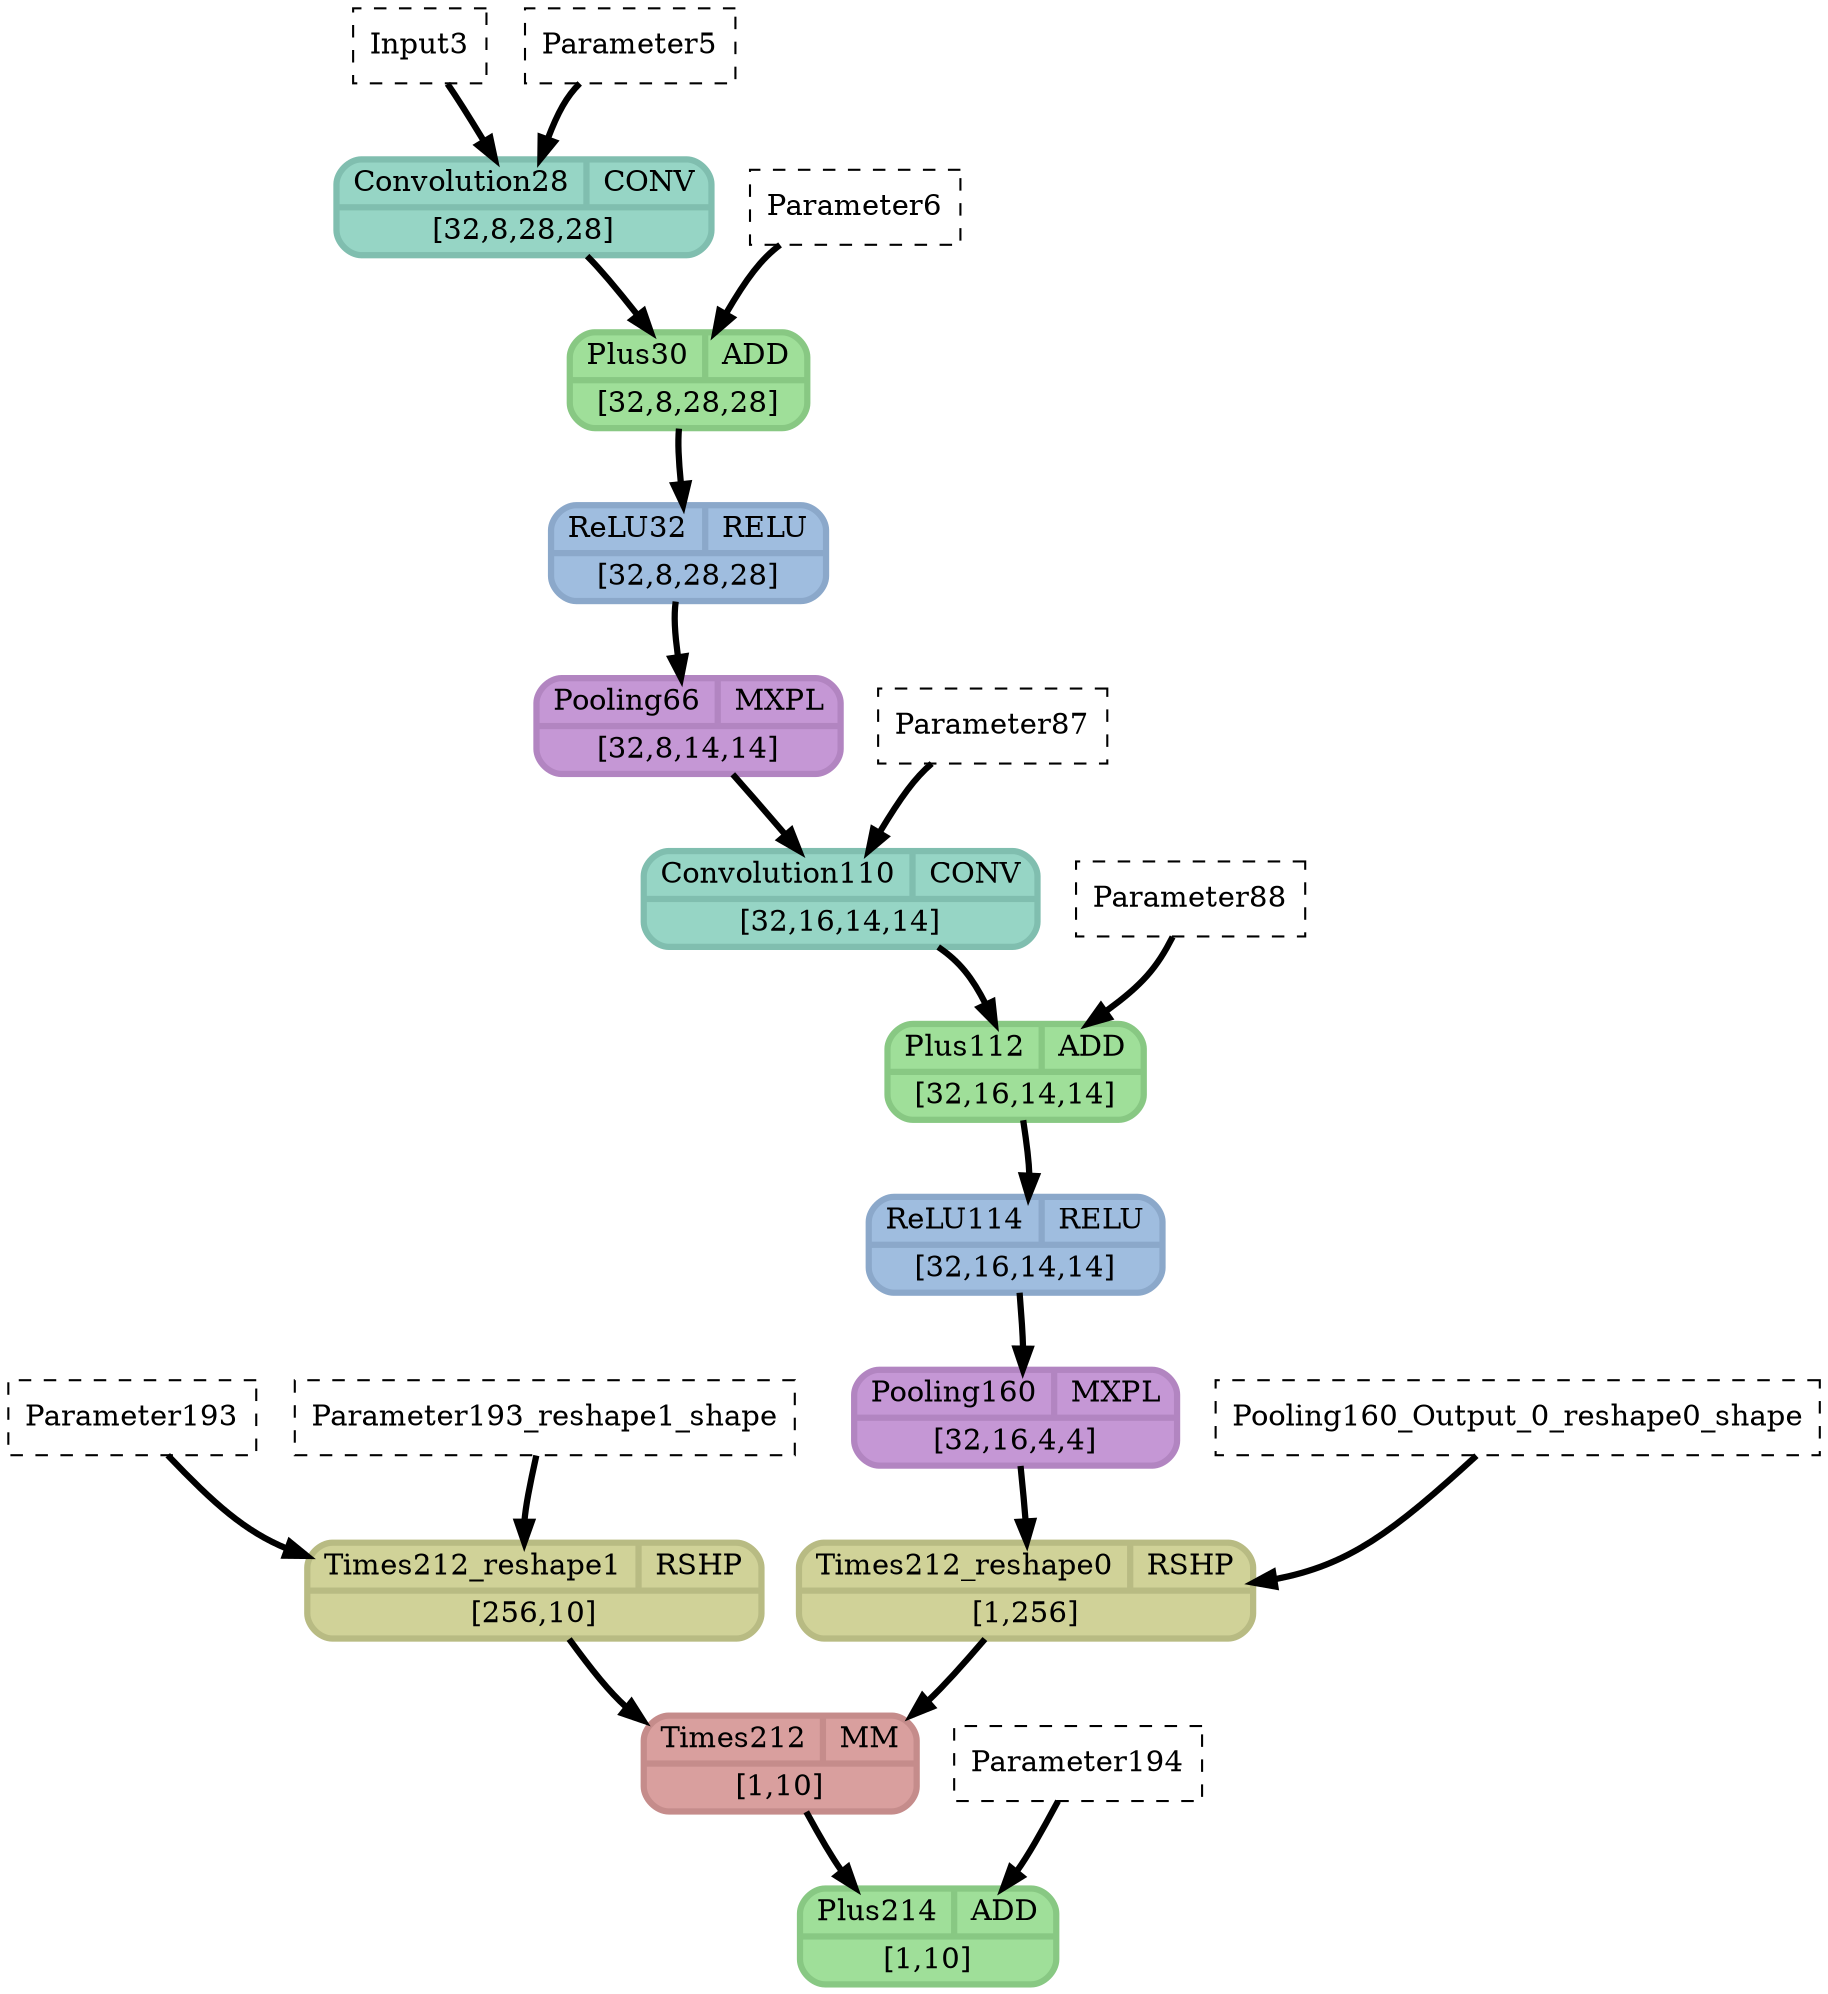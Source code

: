 strict digraph {
  graph [
    rankdir="TB"
    overlap=prism
    overlap_shrink=true
    splines=curved
  ];
  node [
    shape=Mrecord
  ];
  edge [
    penwidth=3
  ];

  // Node definitions.
  "Parameter193" [
    id=0
    name="Parameter193"
    type=constant_input
    label="Parameter193"
    inputs=""
    outputs=""
    shape=box
    style="filled,dashed"
    fillcolor="white"
  ];
  "Parameter193_reshape1_shape" [
    id=1
    name="Parameter193_reshape1_shape"
    type=constant_input
    label="Parameter193_reshape1_shape"
    inputs=""
    outputs=""
    shape=box
    style="filled,dashed"
    fillcolor="white"
  ];
  "Parameter193_reshape1" [
    id=2
    name="Parameter193_reshape1"
    type=Reshape
    label="{ {Times212_reshape1  | RSHP} | [256,10] }"
    inputs="Parameter193;Parameter193_reshape1_shape"
    outputs="Parameter193_reshape1"
    penwidth=3
    style=filled
    color="#b8bb83"
    fontcolor="#000000"
    fillcolor="#d0d298"
  ];
  "Input3" [
    id=3
    name="Input3"
    type=constant_input
    label="Input3"
    inputs=""
    outputs=""
    shape=box
    style="filled,dashed"
    fillcolor="white"
  ];
  "Parameter5" [
    id=4
    name="Parameter5"
    type=constant_input
    label="Parameter5"
    inputs=""
    outputs=""
    shape=box
    style="filled,dashed"
    fillcolor="white"
  ];
  "Convolution28_Output_0" [
    id=5
    name="Convolution28_Output_0"
    type=Conv
    label="{ {Convolution28  | CONV} | [32,8,28,28] }"
    inputs="Input3;Parameter5"
    outputs="Convolution28_Output_0"
    penwidth=3
    style=filled
    color="#80beaf"
    fontcolor="#000000"
    fillcolor="#96d5c5"
  ];
  "Parameter6" [
    id=6
    name="Parameter6"
    type=constant_input
    label="Parameter6"
    inputs=""
    outputs=""
    shape=box
    style="filled,dashed"
    fillcolor="white"
  ];
  "Plus30_Output_0" [
    id=7
    name="Plus30_Output_0"
    type=Add
    label="{ {Plus30  | ADD} | [32,8,28,28] }"
    inputs="Convolution28_Output_0;Parameter6"
    outputs="Plus30_Output_0"
    penwidth=3
    style=filled
    color="#88c883"
    fontcolor="#000000"
    fillcolor="#9fdf99"
  ];
  "ReLU32_Output_0" [
    id=8
    name="ReLU32_Output_0"
    type=Relu
    label="{ {ReLU32  | RELU} | [32,8,28,28] }"
    inputs="Plus30_Output_0"
    outputs="ReLU32_Output_0"
    penwidth=3
    style=filled
    color="#8ba8ca"
    fontcolor="#000000"
    fillcolor="#9fbddf"
  ];
  "Pooling66_Output_0" [
    id=9
    name="Pooling66_Output_0"
    type=MaxPool
    label="{ {Pooling66  | MXPL} | [32,8,14,14] }"
    inputs="ReLU32_Output_0"
    outputs="Pooling66_Output_0"
    penwidth=3
    style=filled
    color="#b285c1"
    fontcolor="#000000"
    fillcolor="#c597d5"
  ];
  "Parameter87" [
    id=10
    name="Parameter87"
    type=constant_input
    label="Parameter87"
    inputs=""
    outputs=""
    shape=box
    style="filled,dashed"
    fillcolor="white"
  ];
  "Convolution110_Output_0" [
    id=11
    name="Convolution110_Output_0"
    type=Conv
    label="{ {Convolution110  | CONV} | [32,16,14,14] }"
    inputs="Pooling66_Output_0;Parameter87"
    outputs="Convolution110_Output_0"
    penwidth=3
    style=filled
    color="#80beaf"
    fontcolor="#000000"
    fillcolor="#96d5c5"
  ];
  "Parameter88" [
    id=12
    name="Parameter88"
    type=constant_input
    label="Parameter88"
    inputs=""
    outputs=""
    shape=box
    style="filled,dashed"
    fillcolor="white"
  ];
  "Plus112_Output_0" [
    id=13
    name="Plus112_Output_0"
    type=Add
    label="{ {Plus112  | ADD} | [32,16,14,14] }"
    inputs="Convolution110_Output_0;Parameter88"
    outputs="Plus112_Output_0"
    penwidth=3
    style=filled
    color="#88c883"
    fontcolor="#000000"
    fillcolor="#9fdf99"
  ];
  "ReLU114_Output_0" [
    id=14
    name="ReLU114_Output_0"
    type=Relu
    label="{ {ReLU114  | RELU} | [32,16,14,14] }"
    inputs="Plus112_Output_0"
    outputs="ReLU114_Output_0"
    penwidth=3
    style=filled
    color="#8ba8ca"
    fontcolor="#000000"
    fillcolor="#9fbddf"
  ];
  "Pooling160_Output_0" [
    id=15
    name="Pooling160_Output_0"
    type=MaxPool
    label="{ {Pooling160  | MXPL} | [32,16,4,4] }"
    inputs="ReLU114_Output_0"
    outputs="Pooling160_Output_0"
    penwidth=3
    style=filled
    color="#b285c1"
    fontcolor="#000000"
    fillcolor="#c597d5"
  ];
  "Pooling160_Output_0_reshape0_shape" [
    id=16
    name="Pooling160_Output_0_reshape0_shape"
    type=constant_input
    label="Pooling160_Output_0_reshape0_shape"
    inputs=""
    outputs=""
    shape=box
    style="filled,dashed"
    fillcolor="white"
  ];
  "Pooling160_Output_0_reshape0" [
    id=17
    name="Pooling160_Output_0_reshape0"
    type=Reshape
    label="{ {Times212_reshape0  | RSHP} | [1,256] }"
    inputs="Pooling160_Output_0;Pooling160_Output_0_reshape0_shape"
    outputs="Pooling160_Output_0_reshape0"
    penwidth=3
    style=filled
    color="#b8bb83"
    fontcolor="#000000"
    fillcolor="#d0d298"
  ];
  "Times212_Output_0" [
    id=18
    name="Times212_Output_0"
    type=MatMul
    label="{ {Times212  | MM} | [1,10] }"
    inputs="Pooling160_Output_0_reshape0;Parameter193_reshape1"
    outputs="Times212_Output_0"
    penwidth=3
    style=filled
    color="#c58c8b"
    fontcolor="#000000"
    fillcolor="#d99f9e"
  ];
  "Parameter194" [
    id=19
    name="Parameter194"
    type=constant_input
    label="Parameter194"
    inputs=""
    outputs=""
    shape=box
    style="filled,dashed"
    fillcolor="white"
  ];
  "Plus214_Output_0" [
    id=20
    name="Plus214_Output_0"
    type=Add
    label="{ {Plus214  | ADD} | [1,10] }"
    inputs="Times212_Output_0;Parameter194"
    outputs="Plus214_Output_0"
    penwidth=3
    style=filled
    color="#88c883"
    fontcolor="#000000"
    fillcolor="#9fdf99"
  ];

  // Edge definitions.
  "Parameter193" -> "Parameter193_reshape1";
  "Parameter193_reshape1_shape" -> "Parameter193_reshape1";
  "Parameter193_reshape1" -> "Times212_Output_0";
  "Input3" -> "Convolution28_Output_0";
  "Parameter5" -> "Convolution28_Output_0";
  "Convolution28_Output_0" -> "Plus30_Output_0";
  "Parameter6" -> "Plus30_Output_0";
  "Plus30_Output_0" -> "ReLU32_Output_0";
  "ReLU32_Output_0" -> "Pooling66_Output_0";
  "Pooling66_Output_0" -> "Convolution110_Output_0";
  "Parameter87" -> "Convolution110_Output_0";
  "Convolution110_Output_0" -> "Plus112_Output_0";
  "Parameter88" -> "Plus112_Output_0";
  "Plus112_Output_0" -> "ReLU114_Output_0";
  "ReLU114_Output_0" -> "Pooling160_Output_0";
  "Pooling160_Output_0" -> "Pooling160_Output_0_reshape0";
  "Pooling160_Output_0_reshape0_shape" -> "Pooling160_Output_0_reshape0";
  "Pooling160_Output_0_reshape0" -> "Times212_Output_0";
  "Times212_Output_0" -> "Plus214_Output_0";
  "Parameter194" -> "Plus214_Output_0";
}